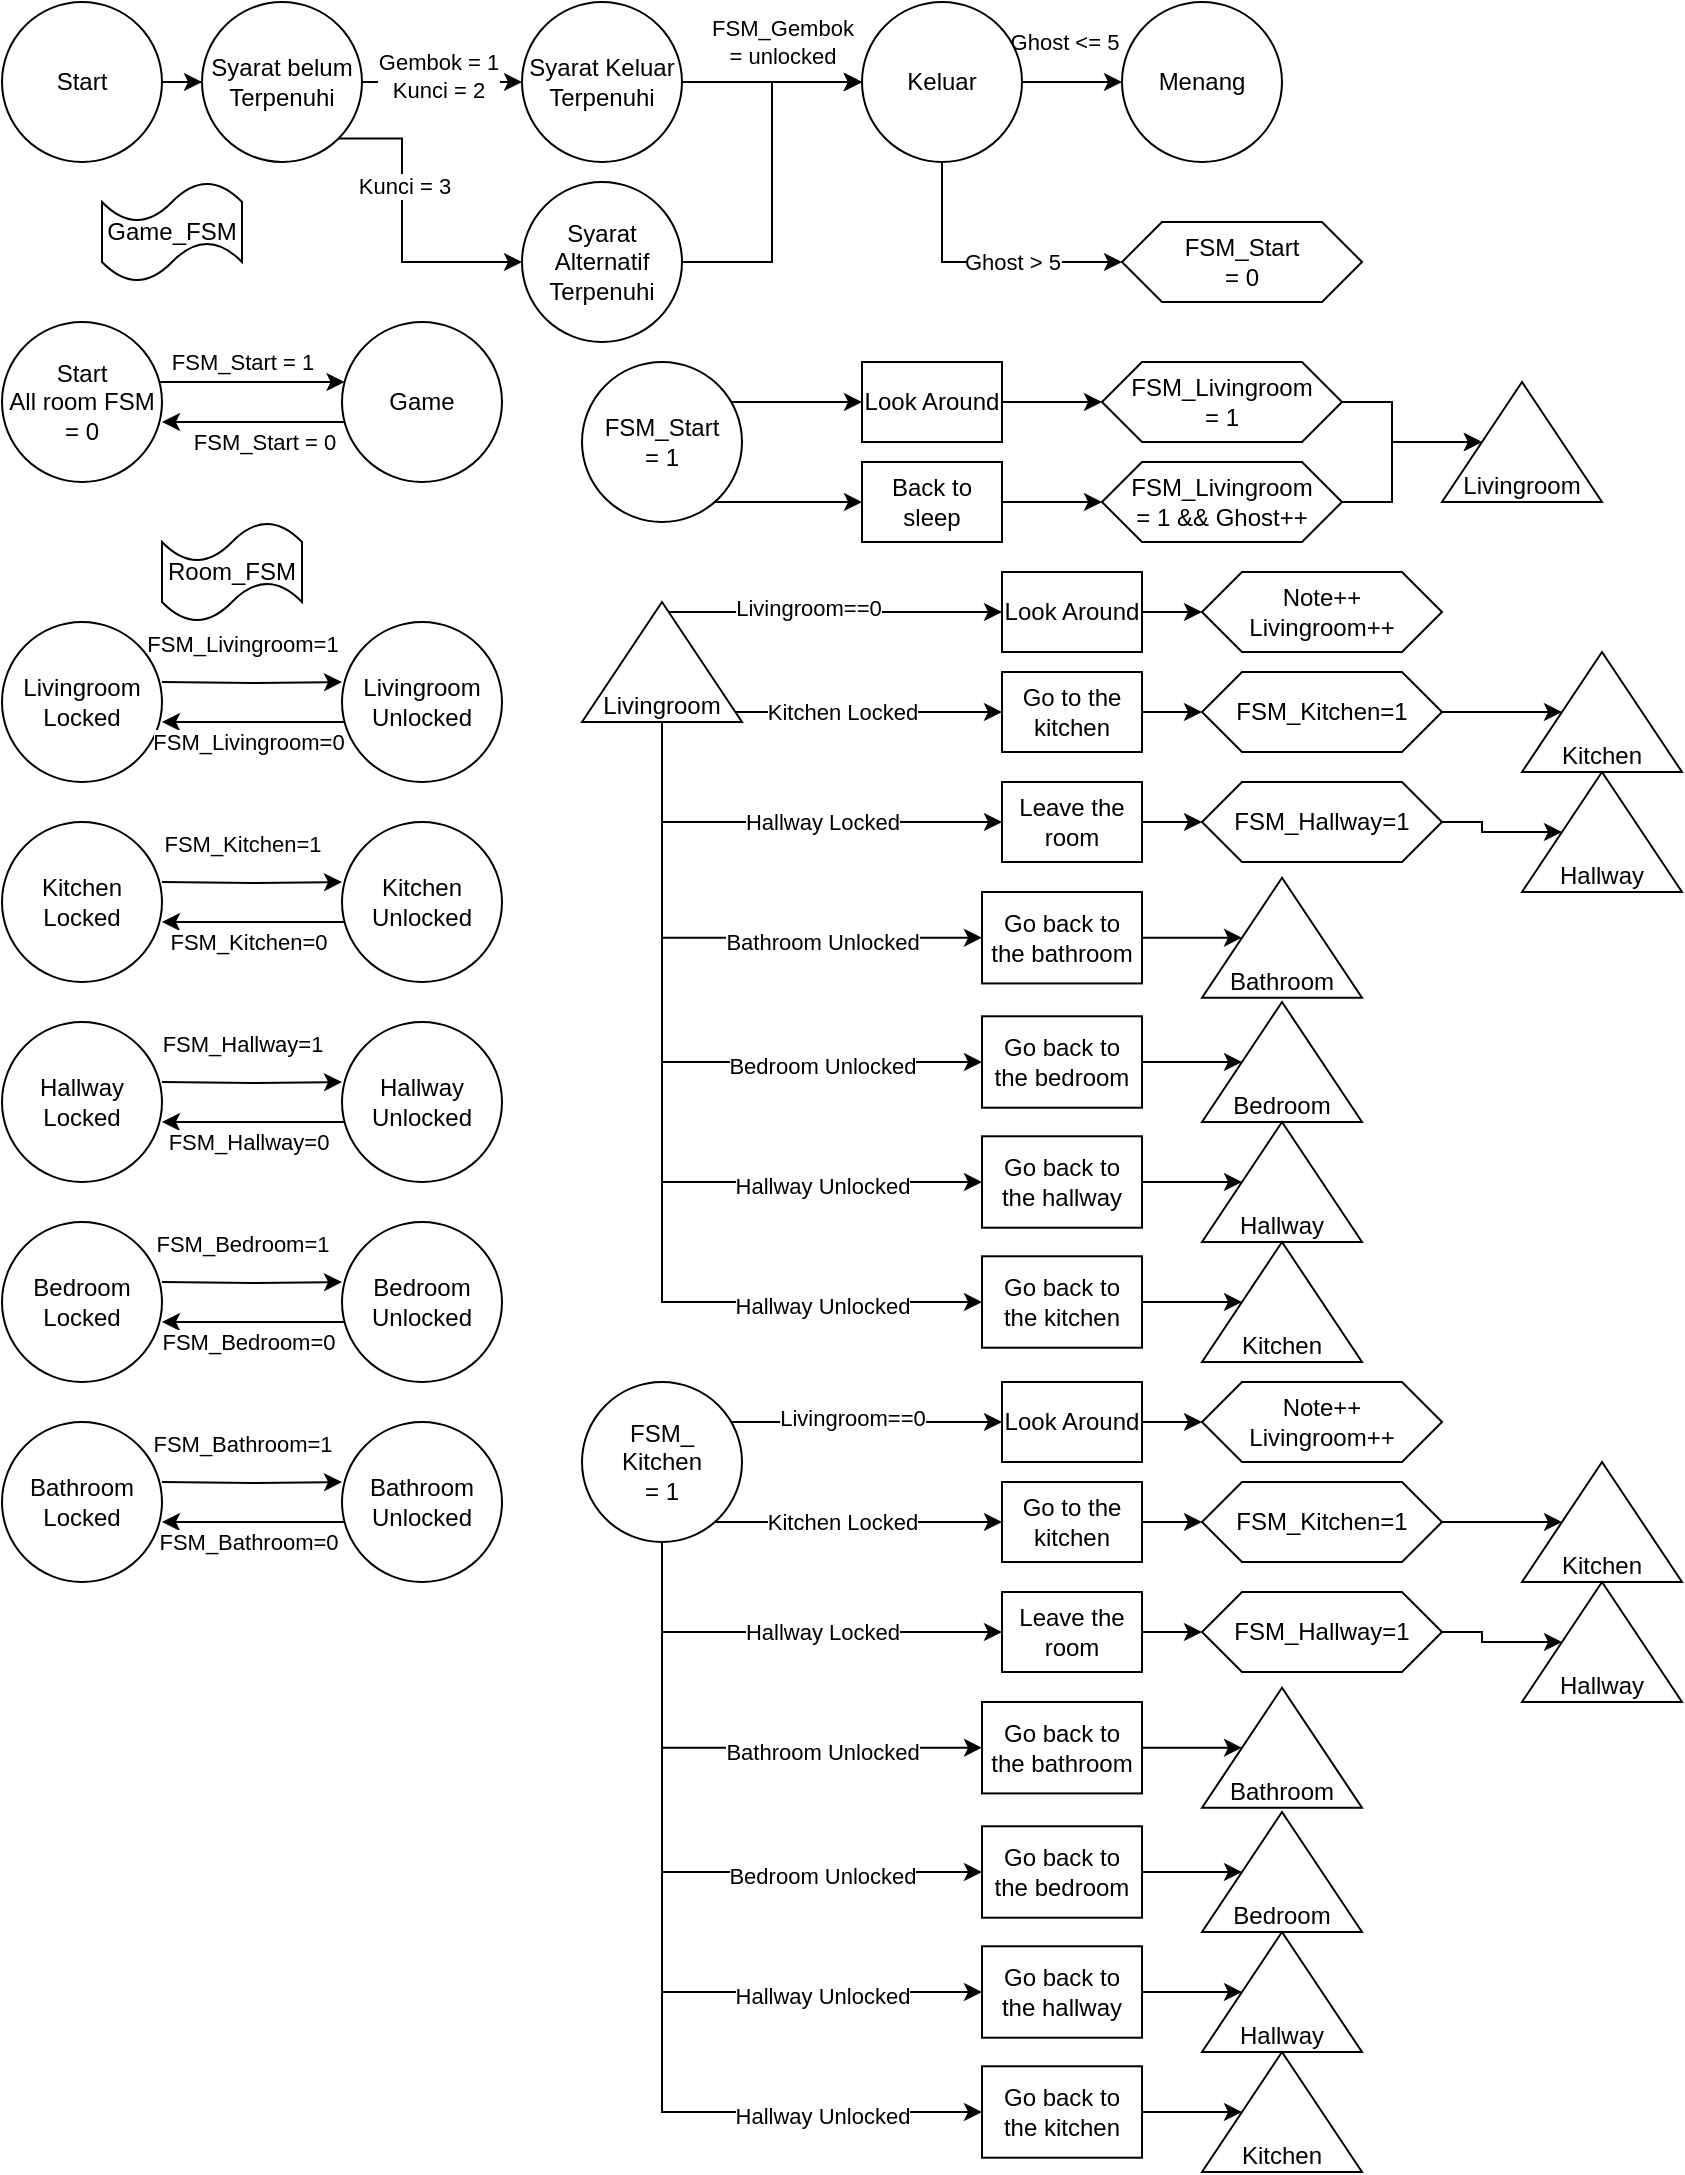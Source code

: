 <mxfile version="24.4.3" type="github">
  <diagram id="C5RBs43oDa-KdzZeNtuy" name="Page-1">
    <mxGraphModel dx="1195" dy="615" grid="1" gridSize="10" guides="1" tooltips="1" connect="1" arrows="1" fold="1" page="1" pageScale="1" pageWidth="827" pageHeight="1169" math="0" shadow="0">
      <root>
        <mxCell id="WIyWlLk6GJQsqaUBKTNV-0" />
        <mxCell id="WIyWlLk6GJQsqaUBKTNV-1" parent="WIyWlLk6GJQsqaUBKTNV-0" />
        <mxCell id="Pw0hEaCwRAZkLy2Prb98-2" style="edgeStyle=orthogonalEdgeStyle;rounded=0;orthogonalLoop=1;jettySize=auto;html=1;entryX=0;entryY=0.5;entryDx=0;entryDy=0;" edge="1" parent="WIyWlLk6GJQsqaUBKTNV-1" source="Pw0hEaCwRAZkLy2Prb98-0" target="Pw0hEaCwRAZkLy2Prb98-1">
          <mxGeometry relative="1" as="geometry" />
        </mxCell>
        <mxCell id="Pw0hEaCwRAZkLy2Prb98-0" value="Start" style="ellipse;whiteSpace=wrap;html=1;aspect=fixed;" vertex="1" parent="WIyWlLk6GJQsqaUBKTNV-1">
          <mxGeometry x="20" y="20" width="80" height="80" as="geometry" />
        </mxCell>
        <mxCell id="Pw0hEaCwRAZkLy2Prb98-3" style="edgeStyle=orthogonalEdgeStyle;rounded=0;orthogonalLoop=1;jettySize=auto;html=1;entryX=0;entryY=0.5;entryDx=0;entryDy=0;" edge="1" parent="WIyWlLk6GJQsqaUBKTNV-1" source="Pw0hEaCwRAZkLy2Prb98-1" target="Pw0hEaCwRAZkLy2Prb98-4">
          <mxGeometry relative="1" as="geometry">
            <mxPoint x="280" y="60" as="targetPoint" />
          </mxGeometry>
        </mxCell>
        <mxCell id="Pw0hEaCwRAZkLy2Prb98-6" value="Gembok = 1&lt;div&gt;Kunci = 2&lt;/div&gt;" style="edgeLabel;html=1;align=center;verticalAlign=middle;resizable=0;points=[];" vertex="1" connectable="0" parent="Pw0hEaCwRAZkLy2Prb98-3">
          <mxGeometry x="-0.061" y="3" relative="1" as="geometry">
            <mxPoint as="offset" />
          </mxGeometry>
        </mxCell>
        <mxCell id="Pw0hEaCwRAZkLy2Prb98-8" style="edgeStyle=orthogonalEdgeStyle;rounded=0;orthogonalLoop=1;jettySize=auto;html=1;entryX=0;entryY=0.5;entryDx=0;entryDy=0;exitX=1;exitY=1;exitDx=0;exitDy=0;" edge="1" parent="WIyWlLk6GJQsqaUBKTNV-1" source="Pw0hEaCwRAZkLy2Prb98-1" target="Pw0hEaCwRAZkLy2Prb98-7">
          <mxGeometry relative="1" as="geometry">
            <Array as="points">
              <mxPoint x="220" y="88" />
              <mxPoint x="220" y="150" />
            </Array>
          </mxGeometry>
        </mxCell>
        <mxCell id="Pw0hEaCwRAZkLy2Prb98-9" value="Kunci = 3" style="edgeLabel;html=1;align=center;verticalAlign=middle;resizable=0;points=[];" vertex="1" connectable="0" parent="Pw0hEaCwRAZkLy2Prb98-8">
          <mxGeometry x="-0.276" y="1" relative="1" as="geometry">
            <mxPoint as="offset" />
          </mxGeometry>
        </mxCell>
        <mxCell id="Pw0hEaCwRAZkLy2Prb98-1" value="Syarat belum&lt;br&gt;Terpenuhi" style="ellipse;whiteSpace=wrap;html=1;aspect=fixed;" vertex="1" parent="WIyWlLk6GJQsqaUBKTNV-1">
          <mxGeometry x="120" y="20" width="80" height="80" as="geometry" />
        </mxCell>
        <mxCell id="Pw0hEaCwRAZkLy2Prb98-11" style="edgeStyle=orthogonalEdgeStyle;rounded=0;orthogonalLoop=1;jettySize=auto;html=1;entryX=0;entryY=0.5;entryDx=0;entryDy=0;" edge="1" parent="WIyWlLk6GJQsqaUBKTNV-1" source="Pw0hEaCwRAZkLy2Prb98-4" target="Pw0hEaCwRAZkLy2Prb98-10">
          <mxGeometry relative="1" as="geometry" />
        </mxCell>
        <mxCell id="Pw0hEaCwRAZkLy2Prb98-13" value="FSM_Gembok&lt;div&gt;= unlocked&lt;br&gt;&lt;/div&gt;" style="edgeLabel;html=1;align=center;verticalAlign=middle;resizable=0;points=[];" vertex="1" connectable="0" parent="Pw0hEaCwRAZkLy2Prb98-11">
          <mxGeometry x="-0.14" relative="1" as="geometry">
            <mxPoint x="11" y="-20" as="offset" />
          </mxGeometry>
        </mxCell>
        <mxCell id="Pw0hEaCwRAZkLy2Prb98-14" style="edgeStyle=orthogonalEdgeStyle;rounded=0;orthogonalLoop=1;jettySize=auto;html=1;entryX=0;entryY=0.5;entryDx=0;entryDy=0;" edge="1" parent="WIyWlLk6GJQsqaUBKTNV-1" source="Pw0hEaCwRAZkLy2Prb98-4" target="Pw0hEaCwRAZkLy2Prb98-10">
          <mxGeometry relative="1" as="geometry" />
        </mxCell>
        <mxCell id="Pw0hEaCwRAZkLy2Prb98-4" value="Syarat Keluar&lt;br&gt;Terpenuhi" style="ellipse;whiteSpace=wrap;html=1;aspect=fixed;" vertex="1" parent="WIyWlLk6GJQsqaUBKTNV-1">
          <mxGeometry x="280" y="20" width="80" height="80" as="geometry" />
        </mxCell>
        <mxCell id="Pw0hEaCwRAZkLy2Prb98-12" style="edgeStyle=orthogonalEdgeStyle;rounded=0;orthogonalLoop=1;jettySize=auto;html=1;entryX=0;entryY=0.5;entryDx=0;entryDy=0;" edge="1" parent="WIyWlLk6GJQsqaUBKTNV-1" source="Pw0hEaCwRAZkLy2Prb98-7" target="Pw0hEaCwRAZkLy2Prb98-10">
          <mxGeometry relative="1" as="geometry" />
        </mxCell>
        <mxCell id="Pw0hEaCwRAZkLy2Prb98-7" value="Syarat Alternatif&lt;br&gt;Terpenuhi" style="ellipse;whiteSpace=wrap;html=1;aspect=fixed;" vertex="1" parent="WIyWlLk6GJQsqaUBKTNV-1">
          <mxGeometry x="280" y="110" width="80" height="80" as="geometry" />
        </mxCell>
        <mxCell id="Pw0hEaCwRAZkLy2Prb98-17" style="edgeStyle=orthogonalEdgeStyle;rounded=0;orthogonalLoop=1;jettySize=auto;html=1;entryX=0;entryY=0.5;entryDx=0;entryDy=0;" edge="1" parent="WIyWlLk6GJQsqaUBKTNV-1" source="Pw0hEaCwRAZkLy2Prb98-10" target="Pw0hEaCwRAZkLy2Prb98-15">
          <mxGeometry relative="1" as="geometry" />
        </mxCell>
        <mxCell id="Pw0hEaCwRAZkLy2Prb98-20" value="Ghost &amp;lt;= 5" style="edgeLabel;html=1;align=center;verticalAlign=middle;resizable=0;points=[];" vertex="1" connectable="0" parent="Pw0hEaCwRAZkLy2Prb98-17">
          <mxGeometry x="-0.171" y="1" relative="1" as="geometry">
            <mxPoint y="-19" as="offset" />
          </mxGeometry>
        </mxCell>
        <mxCell id="Pw0hEaCwRAZkLy2Prb98-18" style="edgeStyle=orthogonalEdgeStyle;rounded=0;orthogonalLoop=1;jettySize=auto;html=1;entryX=0;entryY=0.5;entryDx=0;entryDy=0;entryPerimeter=0;" edge="1" parent="WIyWlLk6GJQsqaUBKTNV-1" source="Pw0hEaCwRAZkLy2Prb98-10" target="Pw0hEaCwRAZkLy2Prb98-49">
          <mxGeometry relative="1" as="geometry">
            <mxPoint x="580" y="150.0" as="targetPoint" />
            <Array as="points">
              <mxPoint x="490" y="150" />
            </Array>
          </mxGeometry>
        </mxCell>
        <mxCell id="Pw0hEaCwRAZkLy2Prb98-19" value="Ghost &amp;gt; 5" style="edgeLabel;html=1;align=center;verticalAlign=middle;resizable=0;points=[];" vertex="1" connectable="0" parent="Pw0hEaCwRAZkLy2Prb98-18">
          <mxGeometry x="0.213" relative="1" as="geometry">
            <mxPoint as="offset" />
          </mxGeometry>
        </mxCell>
        <mxCell id="Pw0hEaCwRAZkLy2Prb98-10" value="Keluar" style="ellipse;whiteSpace=wrap;html=1;aspect=fixed;" vertex="1" parent="WIyWlLk6GJQsqaUBKTNV-1">
          <mxGeometry x="450" y="20" width="80" height="80" as="geometry" />
        </mxCell>
        <mxCell id="Pw0hEaCwRAZkLy2Prb98-15" value="Menang" style="ellipse;whiteSpace=wrap;html=1;aspect=fixed;" vertex="1" parent="WIyWlLk6GJQsqaUBKTNV-1">
          <mxGeometry x="580" y="20" width="80" height="80" as="geometry" />
        </mxCell>
        <mxCell id="Pw0hEaCwRAZkLy2Prb98-24" style="edgeStyle=orthogonalEdgeStyle;rounded=0;orthogonalLoop=1;jettySize=auto;html=1;" edge="1" parent="WIyWlLk6GJQsqaUBKTNV-1" source="Pw0hEaCwRAZkLy2Prb98-21" target="Pw0hEaCwRAZkLy2Prb98-22">
          <mxGeometry relative="1" as="geometry">
            <Array as="points">
              <mxPoint x="160" y="210" />
              <mxPoint x="160" y="210" />
            </Array>
          </mxGeometry>
        </mxCell>
        <mxCell id="Pw0hEaCwRAZkLy2Prb98-27" value="FSM_Start = 1" style="edgeLabel;html=1;align=center;verticalAlign=middle;resizable=0;points=[];" vertex="1" connectable="0" parent="Pw0hEaCwRAZkLy2Prb98-24">
          <mxGeometry x="-0.289" y="2" relative="1" as="geometry">
            <mxPoint x="8" y="-8" as="offset" />
          </mxGeometry>
        </mxCell>
        <mxCell id="Pw0hEaCwRAZkLy2Prb98-21" value="Start&lt;br&gt;All room FSM&lt;div&gt;= 0&lt;/div&gt;" style="ellipse;whiteSpace=wrap;html=1;aspect=fixed;" vertex="1" parent="WIyWlLk6GJQsqaUBKTNV-1">
          <mxGeometry x="20" y="180" width="80" height="80" as="geometry" />
        </mxCell>
        <mxCell id="Pw0hEaCwRAZkLy2Prb98-26" style="edgeStyle=orthogonalEdgeStyle;rounded=0;orthogonalLoop=1;jettySize=auto;html=1;" edge="1" parent="WIyWlLk6GJQsqaUBKTNV-1" source="Pw0hEaCwRAZkLy2Prb98-22">
          <mxGeometry relative="1" as="geometry">
            <mxPoint x="100" y="230" as="targetPoint" />
            <Array as="points">
              <mxPoint x="100" y="230" />
            </Array>
          </mxGeometry>
        </mxCell>
        <mxCell id="Pw0hEaCwRAZkLy2Prb98-28" value="FSM_Start = 0" style="edgeLabel;html=1;align=center;verticalAlign=middle;resizable=0;points=[];" vertex="1" connectable="0" parent="Pw0hEaCwRAZkLy2Prb98-26">
          <mxGeometry x="-0.23" y="1" relative="1" as="geometry">
            <mxPoint x="-6" y="9" as="offset" />
          </mxGeometry>
        </mxCell>
        <mxCell id="Pw0hEaCwRAZkLy2Prb98-22" value="Game" style="ellipse;whiteSpace=wrap;html=1;aspect=fixed;" vertex="1" parent="WIyWlLk6GJQsqaUBKTNV-1">
          <mxGeometry x="190" y="180" width="80" height="80" as="geometry" />
        </mxCell>
        <mxCell id="Pw0hEaCwRAZkLy2Prb98-38" style="edgeStyle=orthogonalEdgeStyle;rounded=0;orthogonalLoop=1;jettySize=auto;html=1;entryX=0;entryY=0.5;entryDx=0;entryDy=0;" edge="1" parent="WIyWlLk6GJQsqaUBKTNV-1" source="Pw0hEaCwRAZkLy2Prb98-23" target="Pw0hEaCwRAZkLy2Prb98-37">
          <mxGeometry relative="1" as="geometry" />
        </mxCell>
        <mxCell id="Pw0hEaCwRAZkLy2Prb98-23" value="Look Around" style="rounded=0;whiteSpace=wrap;html=1;" vertex="1" parent="WIyWlLk6GJQsqaUBKTNV-1">
          <mxGeometry x="450" y="200" width="70" height="40" as="geometry" />
        </mxCell>
        <mxCell id="Pw0hEaCwRAZkLy2Prb98-33" style="edgeStyle=orthogonalEdgeStyle;rounded=0;orthogonalLoop=1;jettySize=auto;html=1;entryX=0;entryY=0.5;entryDx=0;entryDy=0;" edge="1" parent="WIyWlLk6GJQsqaUBKTNV-1" source="Pw0hEaCwRAZkLy2Prb98-29" target="Pw0hEaCwRAZkLy2Prb98-23">
          <mxGeometry relative="1" as="geometry">
            <Array as="points">
              <mxPoint x="400" y="220" />
              <mxPoint x="400" y="220" />
            </Array>
          </mxGeometry>
        </mxCell>
        <mxCell id="Pw0hEaCwRAZkLy2Prb98-35" style="edgeStyle=orthogonalEdgeStyle;rounded=0;orthogonalLoop=1;jettySize=auto;html=1;entryX=0;entryY=0.5;entryDx=0;entryDy=0;" edge="1" parent="WIyWlLk6GJQsqaUBKTNV-1" source="Pw0hEaCwRAZkLy2Prb98-29" target="Pw0hEaCwRAZkLy2Prb98-34">
          <mxGeometry relative="1" as="geometry">
            <Array as="points">
              <mxPoint x="400" y="270" />
              <mxPoint x="400" y="270" />
            </Array>
          </mxGeometry>
        </mxCell>
        <mxCell id="Pw0hEaCwRAZkLy2Prb98-29" value="FSM_Start &lt;br&gt;= 1" style="ellipse;whiteSpace=wrap;html=1;aspect=fixed;" vertex="1" parent="WIyWlLk6GJQsqaUBKTNV-1">
          <mxGeometry x="310" y="200" width="80" height="80" as="geometry" />
        </mxCell>
        <mxCell id="Pw0hEaCwRAZkLy2Prb98-30" value="Game_FSM" style="shape=tape;whiteSpace=wrap;html=1;" vertex="1" parent="WIyWlLk6GJQsqaUBKTNV-1">
          <mxGeometry x="70" y="110" width="70" height="50" as="geometry" />
        </mxCell>
        <mxCell id="Pw0hEaCwRAZkLy2Prb98-39" style="edgeStyle=orthogonalEdgeStyle;rounded=0;orthogonalLoop=1;jettySize=auto;html=1;entryX=0;entryY=0.5;entryDx=0;entryDy=0;" edge="1" parent="WIyWlLk6GJQsqaUBKTNV-1" source="Pw0hEaCwRAZkLy2Prb98-34" target="Pw0hEaCwRAZkLy2Prb98-40">
          <mxGeometry relative="1" as="geometry">
            <mxPoint x="570" y="270" as="targetPoint" />
          </mxGeometry>
        </mxCell>
        <mxCell id="Pw0hEaCwRAZkLy2Prb98-34" value="Back to sleep" style="rounded=0;whiteSpace=wrap;html=1;" vertex="1" parent="WIyWlLk6GJQsqaUBKTNV-1">
          <mxGeometry x="450" y="250" width="70" height="40" as="geometry" />
        </mxCell>
        <mxCell id="Pw0hEaCwRAZkLy2Prb98-89" style="edgeStyle=orthogonalEdgeStyle;rounded=0;orthogonalLoop=1;jettySize=auto;html=1;entryX=0.5;entryY=0;entryDx=0;entryDy=0;" edge="1" parent="WIyWlLk6GJQsqaUBKTNV-1" source="Pw0hEaCwRAZkLy2Prb98-37" target="Pw0hEaCwRAZkLy2Prb98-91">
          <mxGeometry relative="1" as="geometry">
            <mxPoint x="720.0" y="240" as="targetPoint" />
          </mxGeometry>
        </mxCell>
        <mxCell id="Pw0hEaCwRAZkLy2Prb98-37" value="FSM_Livingroom&lt;br&gt;= 1" style="shape=hexagon;perimeter=hexagonPerimeter2;whiteSpace=wrap;html=1;fixedSize=1;" vertex="1" parent="WIyWlLk6GJQsqaUBKTNV-1">
          <mxGeometry x="570" y="200" width="120" height="40" as="geometry" />
        </mxCell>
        <mxCell id="Pw0hEaCwRAZkLy2Prb98-90" style="edgeStyle=orthogonalEdgeStyle;rounded=0;orthogonalLoop=1;jettySize=auto;html=1;" edge="1" parent="WIyWlLk6GJQsqaUBKTNV-1" source="Pw0hEaCwRAZkLy2Prb98-40" target="Pw0hEaCwRAZkLy2Prb98-91">
          <mxGeometry relative="1" as="geometry">
            <mxPoint x="720.0" y="240" as="targetPoint" />
          </mxGeometry>
        </mxCell>
        <mxCell id="Pw0hEaCwRAZkLy2Prb98-40" value="FSM_Livingroom&lt;br&gt;= 1 &amp;amp;&amp;amp; Ghost++" style="shape=hexagon;perimeter=hexagonPerimeter2;whiteSpace=wrap;html=1;fixedSize=1;" vertex="1" parent="WIyWlLk6GJQsqaUBKTNV-1">
          <mxGeometry x="570" y="250" width="120" height="40" as="geometry" />
        </mxCell>
        <mxCell id="Pw0hEaCwRAZkLy2Prb98-46" style="edgeStyle=orthogonalEdgeStyle;rounded=0;orthogonalLoop=1;jettySize=auto;html=1;entryX=0;entryY=0.375;entryDx=0;entryDy=0;entryPerimeter=0;" edge="1" parent="WIyWlLk6GJQsqaUBKTNV-1" target="Pw0hEaCwRAZkLy2Prb98-42">
          <mxGeometry relative="1" as="geometry">
            <mxPoint x="100.0" y="360" as="sourcePoint" />
            <mxPoint x="190.0" y="360" as="targetPoint" />
          </mxGeometry>
        </mxCell>
        <mxCell id="Pw0hEaCwRAZkLy2Prb98-47" value="FSM_Livingroom=1" style="edgeLabel;html=1;align=center;verticalAlign=middle;resizable=0;points=[];" vertex="1" connectable="0" parent="Pw0hEaCwRAZkLy2Prb98-46">
          <mxGeometry x="-0.391" y="1" relative="1" as="geometry">
            <mxPoint x="12" y="-19" as="offset" />
          </mxGeometry>
        </mxCell>
        <mxCell id="Pw0hEaCwRAZkLy2Prb98-41" value="Livingroom&lt;br&gt;Locked" style="ellipse;whiteSpace=wrap;html=1;aspect=fixed;" vertex="1" parent="WIyWlLk6GJQsqaUBKTNV-1">
          <mxGeometry x="20" y="330" width="80" height="80" as="geometry" />
        </mxCell>
        <mxCell id="Pw0hEaCwRAZkLy2Prb98-44" style="edgeStyle=orthogonalEdgeStyle;rounded=0;orthogonalLoop=1;jettySize=auto;html=1;" edge="1" parent="WIyWlLk6GJQsqaUBKTNV-1" source="Pw0hEaCwRAZkLy2Prb98-42">
          <mxGeometry relative="1" as="geometry">
            <mxPoint x="100" y="380" as="targetPoint" />
            <Array as="points">
              <mxPoint x="100" y="380" />
            </Array>
          </mxGeometry>
        </mxCell>
        <mxCell id="Pw0hEaCwRAZkLy2Prb98-48" value="FSM_Livingroom=0" style="edgeLabel;html=1;align=center;verticalAlign=middle;resizable=0;points=[];" vertex="1" connectable="0" parent="Pw0hEaCwRAZkLy2Prb98-44">
          <mxGeometry x="0.074" y="1" relative="1" as="geometry">
            <mxPoint y="9" as="offset" />
          </mxGeometry>
        </mxCell>
        <mxCell id="Pw0hEaCwRAZkLy2Prb98-42" value="Livingroom&lt;br&gt;Unlocked" style="ellipse;whiteSpace=wrap;html=1;aspect=fixed;" vertex="1" parent="WIyWlLk6GJQsqaUBKTNV-1">
          <mxGeometry x="190" y="330" width="80" height="80" as="geometry" />
        </mxCell>
        <mxCell id="Pw0hEaCwRAZkLy2Prb98-49" value="FSM_Start&lt;br&gt;= 0" style="shape=hexagon;perimeter=hexagonPerimeter2;whiteSpace=wrap;html=1;fixedSize=1;" vertex="1" parent="WIyWlLk6GJQsqaUBKTNV-1">
          <mxGeometry x="580" y="130" width="120" height="40" as="geometry" />
        </mxCell>
        <mxCell id="Pw0hEaCwRAZkLy2Prb98-50" style="edgeStyle=orthogonalEdgeStyle;rounded=0;orthogonalLoop=1;jettySize=auto;html=1;entryX=0;entryY=0.375;entryDx=0;entryDy=0;entryPerimeter=0;" edge="1" parent="WIyWlLk6GJQsqaUBKTNV-1" target="Pw0hEaCwRAZkLy2Prb98-55">
          <mxGeometry relative="1" as="geometry">
            <mxPoint x="100.0" y="460" as="sourcePoint" />
            <mxPoint x="190.0" y="460" as="targetPoint" />
          </mxGeometry>
        </mxCell>
        <mxCell id="Pw0hEaCwRAZkLy2Prb98-51" value="FSM_Kitchen=1" style="edgeLabel;html=1;align=center;verticalAlign=middle;resizable=0;points=[];" vertex="1" connectable="0" parent="Pw0hEaCwRAZkLy2Prb98-50">
          <mxGeometry x="-0.391" y="1" relative="1" as="geometry">
            <mxPoint x="12" y="-19" as="offset" />
          </mxGeometry>
        </mxCell>
        <mxCell id="Pw0hEaCwRAZkLy2Prb98-52" value="Kitchen Locked" style="ellipse;whiteSpace=wrap;html=1;aspect=fixed;" vertex="1" parent="WIyWlLk6GJQsqaUBKTNV-1">
          <mxGeometry x="20" y="430" width="80" height="80" as="geometry" />
        </mxCell>
        <mxCell id="Pw0hEaCwRAZkLy2Prb98-53" style="edgeStyle=orthogonalEdgeStyle;rounded=0;orthogonalLoop=1;jettySize=auto;html=1;" edge="1" parent="WIyWlLk6GJQsqaUBKTNV-1" source="Pw0hEaCwRAZkLy2Prb98-55">
          <mxGeometry relative="1" as="geometry">
            <mxPoint x="100" y="480" as="targetPoint" />
            <Array as="points">
              <mxPoint x="100" y="480" />
            </Array>
          </mxGeometry>
        </mxCell>
        <mxCell id="Pw0hEaCwRAZkLy2Prb98-54" value="FSM_Kitchen=0" style="edgeLabel;html=1;align=center;verticalAlign=middle;resizable=0;points=[];" vertex="1" connectable="0" parent="Pw0hEaCwRAZkLy2Prb98-53">
          <mxGeometry x="0.074" y="1" relative="1" as="geometry">
            <mxPoint y="9" as="offset" />
          </mxGeometry>
        </mxCell>
        <mxCell id="Pw0hEaCwRAZkLy2Prb98-55" value="Kitchen&lt;br&gt;Unlocked" style="ellipse;whiteSpace=wrap;html=1;aspect=fixed;" vertex="1" parent="WIyWlLk6GJQsqaUBKTNV-1">
          <mxGeometry x="190" y="430" width="80" height="80" as="geometry" />
        </mxCell>
        <mxCell id="Pw0hEaCwRAZkLy2Prb98-56" style="edgeStyle=orthogonalEdgeStyle;rounded=0;orthogonalLoop=1;jettySize=auto;html=1;entryX=0;entryY=0.375;entryDx=0;entryDy=0;entryPerimeter=0;" edge="1" parent="WIyWlLk6GJQsqaUBKTNV-1" target="Pw0hEaCwRAZkLy2Prb98-61">
          <mxGeometry relative="1" as="geometry">
            <mxPoint x="100.0" y="560" as="sourcePoint" />
            <mxPoint x="190.0" y="560" as="targetPoint" />
          </mxGeometry>
        </mxCell>
        <mxCell id="Pw0hEaCwRAZkLy2Prb98-57" value="FSM_Hallway=1" style="edgeLabel;html=1;align=center;verticalAlign=middle;resizable=0;points=[];" vertex="1" connectable="0" parent="Pw0hEaCwRAZkLy2Prb98-56">
          <mxGeometry x="-0.391" y="1" relative="1" as="geometry">
            <mxPoint x="12" y="-19" as="offset" />
          </mxGeometry>
        </mxCell>
        <mxCell id="Pw0hEaCwRAZkLy2Prb98-58" value="Hallway Locked" style="ellipse;whiteSpace=wrap;html=1;aspect=fixed;" vertex="1" parent="WIyWlLk6GJQsqaUBKTNV-1">
          <mxGeometry x="20" y="530" width="80" height="80" as="geometry" />
        </mxCell>
        <mxCell id="Pw0hEaCwRAZkLy2Prb98-59" style="edgeStyle=orthogonalEdgeStyle;rounded=0;orthogonalLoop=1;jettySize=auto;html=1;" edge="1" parent="WIyWlLk6GJQsqaUBKTNV-1" source="Pw0hEaCwRAZkLy2Prb98-61">
          <mxGeometry relative="1" as="geometry">
            <mxPoint x="100" y="580" as="targetPoint" />
            <Array as="points">
              <mxPoint x="100" y="580" />
            </Array>
          </mxGeometry>
        </mxCell>
        <mxCell id="Pw0hEaCwRAZkLy2Prb98-60" value="FSM_Hallway=0" style="edgeLabel;html=1;align=center;verticalAlign=middle;resizable=0;points=[];" vertex="1" connectable="0" parent="Pw0hEaCwRAZkLy2Prb98-59">
          <mxGeometry x="0.074" y="1" relative="1" as="geometry">
            <mxPoint y="9" as="offset" />
          </mxGeometry>
        </mxCell>
        <mxCell id="Pw0hEaCwRAZkLy2Prb98-61" value="Hallway&lt;div&gt;Unlocked&lt;/div&gt;" style="ellipse;whiteSpace=wrap;html=1;aspect=fixed;" vertex="1" parent="WIyWlLk6GJQsqaUBKTNV-1">
          <mxGeometry x="190" y="530" width="80" height="80" as="geometry" />
        </mxCell>
        <mxCell id="Pw0hEaCwRAZkLy2Prb98-62" style="edgeStyle=orthogonalEdgeStyle;rounded=0;orthogonalLoop=1;jettySize=auto;html=1;entryX=0;entryY=0.375;entryDx=0;entryDy=0;entryPerimeter=0;" edge="1" parent="WIyWlLk6GJQsqaUBKTNV-1" target="Pw0hEaCwRAZkLy2Prb98-67">
          <mxGeometry relative="1" as="geometry">
            <mxPoint x="100.0" y="660" as="sourcePoint" />
            <mxPoint x="190.0" y="660" as="targetPoint" />
          </mxGeometry>
        </mxCell>
        <mxCell id="Pw0hEaCwRAZkLy2Prb98-63" value="FSM_Bedroom=1" style="edgeLabel;html=1;align=center;verticalAlign=middle;resizable=0;points=[];" vertex="1" connectable="0" parent="Pw0hEaCwRAZkLy2Prb98-62">
          <mxGeometry x="-0.391" y="1" relative="1" as="geometry">
            <mxPoint x="12" y="-19" as="offset" />
          </mxGeometry>
        </mxCell>
        <mxCell id="Pw0hEaCwRAZkLy2Prb98-64" value="Bedroom&lt;div&gt;Locked&lt;/div&gt;" style="ellipse;whiteSpace=wrap;html=1;aspect=fixed;" vertex="1" parent="WIyWlLk6GJQsqaUBKTNV-1">
          <mxGeometry x="20" y="630" width="80" height="80" as="geometry" />
        </mxCell>
        <mxCell id="Pw0hEaCwRAZkLy2Prb98-65" style="edgeStyle=orthogonalEdgeStyle;rounded=0;orthogonalLoop=1;jettySize=auto;html=1;" edge="1" parent="WIyWlLk6GJQsqaUBKTNV-1" source="Pw0hEaCwRAZkLy2Prb98-67">
          <mxGeometry relative="1" as="geometry">
            <mxPoint x="100" y="680" as="targetPoint" />
            <Array as="points">
              <mxPoint x="100" y="680" />
            </Array>
          </mxGeometry>
        </mxCell>
        <mxCell id="Pw0hEaCwRAZkLy2Prb98-66" value="FSM_Bedroom=0" style="edgeLabel;html=1;align=center;verticalAlign=middle;resizable=0;points=[];" vertex="1" connectable="0" parent="Pw0hEaCwRAZkLy2Prb98-65">
          <mxGeometry x="0.074" y="1" relative="1" as="geometry">
            <mxPoint y="9" as="offset" />
          </mxGeometry>
        </mxCell>
        <mxCell id="Pw0hEaCwRAZkLy2Prb98-67" value="Bedroom&lt;div&gt;Unlocked&lt;/div&gt;" style="ellipse;whiteSpace=wrap;html=1;aspect=fixed;" vertex="1" parent="WIyWlLk6GJQsqaUBKTNV-1">
          <mxGeometry x="190" y="630" width="80" height="80" as="geometry" />
        </mxCell>
        <mxCell id="Pw0hEaCwRAZkLy2Prb98-68" style="edgeStyle=orthogonalEdgeStyle;rounded=0;orthogonalLoop=1;jettySize=auto;html=1;entryX=0;entryY=0.375;entryDx=0;entryDy=0;entryPerimeter=0;" edge="1" parent="WIyWlLk6GJQsqaUBKTNV-1" target="Pw0hEaCwRAZkLy2Prb98-73">
          <mxGeometry relative="1" as="geometry">
            <mxPoint x="100.0" y="760" as="sourcePoint" />
            <mxPoint x="190.0" y="760" as="targetPoint" />
          </mxGeometry>
        </mxCell>
        <mxCell id="Pw0hEaCwRAZkLy2Prb98-69" value="FSM_Bathroom=1" style="edgeLabel;html=1;align=center;verticalAlign=middle;resizable=0;points=[];" vertex="1" connectable="0" parent="Pw0hEaCwRAZkLy2Prb98-68">
          <mxGeometry x="-0.391" y="1" relative="1" as="geometry">
            <mxPoint x="12" y="-19" as="offset" />
          </mxGeometry>
        </mxCell>
        <mxCell id="Pw0hEaCwRAZkLy2Prb98-70" value="Bathroom&lt;div&gt;Locked&lt;/div&gt;" style="ellipse;whiteSpace=wrap;html=1;aspect=fixed;" vertex="1" parent="WIyWlLk6GJQsqaUBKTNV-1">
          <mxGeometry x="20" y="730" width="80" height="80" as="geometry" />
        </mxCell>
        <mxCell id="Pw0hEaCwRAZkLy2Prb98-71" style="edgeStyle=orthogonalEdgeStyle;rounded=0;orthogonalLoop=1;jettySize=auto;html=1;" edge="1" parent="WIyWlLk6GJQsqaUBKTNV-1" source="Pw0hEaCwRAZkLy2Prb98-73">
          <mxGeometry relative="1" as="geometry">
            <mxPoint x="100" y="780" as="targetPoint" />
            <Array as="points">
              <mxPoint x="100" y="780" />
            </Array>
          </mxGeometry>
        </mxCell>
        <mxCell id="Pw0hEaCwRAZkLy2Prb98-72" value="FSM_Bathroom=0" style="edgeLabel;html=1;align=center;verticalAlign=middle;resizable=0;points=[];" vertex="1" connectable="0" parent="Pw0hEaCwRAZkLy2Prb98-71">
          <mxGeometry x="0.074" y="1" relative="1" as="geometry">
            <mxPoint y="9" as="offset" />
          </mxGeometry>
        </mxCell>
        <mxCell id="Pw0hEaCwRAZkLy2Prb98-73" value="Bathroom&lt;div&gt;Unlocked&lt;/div&gt;" style="ellipse;whiteSpace=wrap;html=1;aspect=fixed;" vertex="1" parent="WIyWlLk6GJQsqaUBKTNV-1">
          <mxGeometry x="190" y="730" width="80" height="80" as="geometry" />
        </mxCell>
        <mxCell id="Pw0hEaCwRAZkLy2Prb98-74" value="Room_FSM" style="shape=tape;whiteSpace=wrap;html=1;" vertex="1" parent="WIyWlLk6GJQsqaUBKTNV-1">
          <mxGeometry x="100" y="280" width="70" height="50" as="geometry" />
        </mxCell>
        <mxCell id="Pw0hEaCwRAZkLy2Prb98-75" style="edgeStyle=orthogonalEdgeStyle;rounded=0;orthogonalLoop=1;jettySize=auto;html=1;entryX=0;entryY=0.5;entryDx=0;entryDy=0;" edge="1" parent="WIyWlLk6GJQsqaUBKTNV-1" source="Pw0hEaCwRAZkLy2Prb98-76" target="Pw0hEaCwRAZkLy2Prb98-82">
          <mxGeometry relative="1" as="geometry" />
        </mxCell>
        <mxCell id="Pw0hEaCwRAZkLy2Prb98-76" value="Look Around" style="rounded=0;whiteSpace=wrap;html=1;" vertex="1" parent="WIyWlLk6GJQsqaUBKTNV-1">
          <mxGeometry x="520" y="305" width="70" height="40" as="geometry" />
        </mxCell>
        <mxCell id="Pw0hEaCwRAZkLy2Prb98-77" style="edgeStyle=orthogonalEdgeStyle;rounded=0;orthogonalLoop=1;jettySize=auto;html=1;entryX=0;entryY=0.5;entryDx=0;entryDy=0;exitX=1;exitY=0.5;exitDx=0;exitDy=0;" edge="1" parent="WIyWlLk6GJQsqaUBKTNV-1" source="Pw0hEaCwRAZkLy2Prb98-182" target="Pw0hEaCwRAZkLy2Prb98-76">
          <mxGeometry relative="1" as="geometry">
            <Array as="points">
              <mxPoint x="350" y="325" />
            </Array>
            <mxPoint x="384.641" y="325" as="sourcePoint" />
          </mxGeometry>
        </mxCell>
        <mxCell id="Pw0hEaCwRAZkLy2Prb98-85" value="Livingroom==0" style="edgeLabel;html=1;align=center;verticalAlign=middle;resizable=0;points=[];" vertex="1" connectable="0" parent="Pw0hEaCwRAZkLy2Prb98-77">
          <mxGeometry x="-0.109" y="2" relative="1" as="geometry">
            <mxPoint as="offset" />
          </mxGeometry>
        </mxCell>
        <mxCell id="Pw0hEaCwRAZkLy2Prb98-78" style="edgeStyle=orthogonalEdgeStyle;rounded=0;orthogonalLoop=1;jettySize=auto;html=1;entryX=0;entryY=0.5;entryDx=0;entryDy=0;" edge="1" parent="WIyWlLk6GJQsqaUBKTNV-1" target="Pw0hEaCwRAZkLy2Prb98-81">
          <mxGeometry relative="1" as="geometry">
            <Array as="points">
              <mxPoint x="400" y="375" />
              <mxPoint x="400" y="375" />
            </Array>
            <mxPoint x="376.458" y="375" as="sourcePoint" />
          </mxGeometry>
        </mxCell>
        <mxCell id="Pw0hEaCwRAZkLy2Prb98-86" value="Kitchen Locked" style="edgeLabel;html=1;align=center;verticalAlign=middle;resizable=0;points=[];" vertex="1" connectable="0" parent="Pw0hEaCwRAZkLy2Prb98-78">
          <mxGeometry x="-0.24" relative="1" as="geometry">
            <mxPoint x="9" as="offset" />
          </mxGeometry>
        </mxCell>
        <mxCell id="Pw0hEaCwRAZkLy2Prb98-96" style="edgeStyle=orthogonalEdgeStyle;rounded=0;orthogonalLoop=1;jettySize=auto;html=1;entryX=0;entryY=0.5;entryDx=0;entryDy=0;" edge="1" parent="WIyWlLk6GJQsqaUBKTNV-1" target="Pw0hEaCwRAZkLy2Prb98-95">
          <mxGeometry relative="1" as="geometry">
            <mxPoint x="350" y="385" as="sourcePoint" />
            <Array as="points">
              <mxPoint x="350" y="430" />
            </Array>
          </mxGeometry>
        </mxCell>
        <mxCell id="Pw0hEaCwRAZkLy2Prb98-97" value="Hallway Locked" style="edgeLabel;html=1;align=center;verticalAlign=middle;resizable=0;points=[];" vertex="1" connectable="0" parent="Pw0hEaCwRAZkLy2Prb98-96">
          <mxGeometry x="0.044" y="-2" relative="1" as="geometry">
            <mxPoint x="13" y="-2" as="offset" />
          </mxGeometry>
        </mxCell>
        <mxCell id="Pw0hEaCwRAZkLy2Prb98-123" style="edgeStyle=orthogonalEdgeStyle;rounded=0;orthogonalLoop=1;jettySize=auto;html=1;entryX=0;entryY=0.5;entryDx=0;entryDy=0;" edge="1" parent="WIyWlLk6GJQsqaUBKTNV-1" target="Pw0hEaCwRAZkLy2Prb98-118">
          <mxGeometry relative="1" as="geometry">
            <mxPoint x="350" y="385" as="sourcePoint" />
            <Array as="points">
              <mxPoint x="350" y="488" />
            </Array>
          </mxGeometry>
        </mxCell>
        <mxCell id="Pw0hEaCwRAZkLy2Prb98-124" value="Bathroom Unlocked" style="edgeLabel;html=1;align=center;verticalAlign=middle;resizable=0;points=[];" vertex="1" connectable="0" parent="Pw0hEaCwRAZkLy2Prb98-123">
          <mxGeometry x="0.273" y="-3" relative="1" as="geometry">
            <mxPoint x="15" y="-1" as="offset" />
          </mxGeometry>
        </mxCell>
        <mxCell id="Pw0hEaCwRAZkLy2Prb98-131" style="edgeStyle=orthogonalEdgeStyle;rounded=0;orthogonalLoop=1;jettySize=auto;html=1;entryX=0;entryY=0.5;entryDx=0;entryDy=0;" edge="1" parent="WIyWlLk6GJQsqaUBKTNV-1" target="Pw0hEaCwRAZkLy2Prb98-129">
          <mxGeometry relative="1" as="geometry">
            <mxPoint x="350" y="385" as="sourcePoint" />
            <Array as="points">
              <mxPoint x="350" y="550" />
            </Array>
          </mxGeometry>
        </mxCell>
        <mxCell id="Pw0hEaCwRAZkLy2Prb98-136" style="edgeStyle=orthogonalEdgeStyle;rounded=0;orthogonalLoop=1;jettySize=auto;html=1;entryX=0;entryY=0.5;entryDx=0;entryDy=0;" edge="1" parent="WIyWlLk6GJQsqaUBKTNV-1" target="Pw0hEaCwRAZkLy2Prb98-134">
          <mxGeometry relative="1" as="geometry">
            <mxPoint x="350" y="385" as="sourcePoint" />
            <Array as="points">
              <mxPoint x="350" y="610" />
            </Array>
          </mxGeometry>
        </mxCell>
        <mxCell id="Pw0hEaCwRAZkLy2Prb98-141" style="edgeStyle=orthogonalEdgeStyle;rounded=0;orthogonalLoop=1;jettySize=auto;html=1;entryX=0;entryY=0.5;entryDx=0;entryDy=0;exitX=0;exitY=0.5;exitDx=0;exitDy=0;exitPerimeter=0;" edge="1" parent="WIyWlLk6GJQsqaUBKTNV-1" source="Pw0hEaCwRAZkLy2Prb98-182" target="Pw0hEaCwRAZkLy2Prb98-139">
          <mxGeometry relative="1" as="geometry">
            <mxPoint x="350" y="385" as="sourcePoint" />
            <Array as="points">
              <mxPoint x="350" y="670" />
            </Array>
          </mxGeometry>
        </mxCell>
        <mxCell id="Pw0hEaCwRAZkLy2Prb98-80" style="edgeStyle=orthogonalEdgeStyle;rounded=0;orthogonalLoop=1;jettySize=auto;html=1;entryX=0;entryY=0.5;entryDx=0;entryDy=0;" edge="1" parent="WIyWlLk6GJQsqaUBKTNV-1" source="Pw0hEaCwRAZkLy2Prb98-81" target="Pw0hEaCwRAZkLy2Prb98-83">
          <mxGeometry relative="1" as="geometry">
            <mxPoint x="640" y="375" as="targetPoint" />
          </mxGeometry>
        </mxCell>
        <mxCell id="Pw0hEaCwRAZkLy2Prb98-81" value="Go to the kitchen" style="rounded=0;whiteSpace=wrap;html=1;" vertex="1" parent="WIyWlLk6GJQsqaUBKTNV-1">
          <mxGeometry x="520" y="355" width="70" height="40" as="geometry" />
        </mxCell>
        <mxCell id="Pw0hEaCwRAZkLy2Prb98-82" value="Note++&lt;div&gt;Livingroom++&lt;/div&gt;" style="shape=hexagon;perimeter=hexagonPerimeter2;whiteSpace=wrap;html=1;fixedSize=1;" vertex="1" parent="WIyWlLk6GJQsqaUBKTNV-1">
          <mxGeometry x="620" y="305" width="120" height="40" as="geometry" />
        </mxCell>
        <mxCell id="Pw0hEaCwRAZkLy2Prb98-88" style="edgeStyle=orthogonalEdgeStyle;rounded=0;orthogonalLoop=1;jettySize=auto;html=1;entryX=0.5;entryY=0;entryDx=0;entryDy=0;" edge="1" parent="WIyWlLk6GJQsqaUBKTNV-1" source="Pw0hEaCwRAZkLy2Prb98-83" target="Pw0hEaCwRAZkLy2Prb98-93">
          <mxGeometry relative="1" as="geometry">
            <mxPoint x="760.0" y="340" as="targetPoint" />
          </mxGeometry>
        </mxCell>
        <mxCell id="Pw0hEaCwRAZkLy2Prb98-83" value="FSM_Kitchen=1" style="shape=hexagon;perimeter=hexagonPerimeter2;whiteSpace=wrap;html=1;fixedSize=1;" vertex="1" parent="WIyWlLk6GJQsqaUBKTNV-1">
          <mxGeometry x="620" y="355" width="120" height="40" as="geometry" />
        </mxCell>
        <mxCell id="Pw0hEaCwRAZkLy2Prb98-91" value="&lt;div&gt;&lt;br&gt;&lt;/div&gt;&lt;div&gt;&lt;br&gt;&lt;/div&gt;&lt;div&gt;&lt;br&gt;&lt;/div&gt;Livingroom" style="triangle;whiteSpace=wrap;html=1;direction=north;" vertex="1" parent="WIyWlLk6GJQsqaUBKTNV-1">
          <mxGeometry x="740.0" y="210" width="80" height="60" as="geometry" />
        </mxCell>
        <mxCell id="Pw0hEaCwRAZkLy2Prb98-93" value="&lt;div&gt;&lt;br&gt;&lt;/div&gt;&lt;div&gt;&lt;br&gt;&lt;/div&gt;&lt;div&gt;&lt;br&gt;&lt;/div&gt;Kitchen" style="triangle;whiteSpace=wrap;html=1;direction=north;" vertex="1" parent="WIyWlLk6GJQsqaUBKTNV-1">
          <mxGeometry x="780.0" y="345" width="80" height="60" as="geometry" />
        </mxCell>
        <mxCell id="Pw0hEaCwRAZkLy2Prb98-98" style="edgeStyle=orthogonalEdgeStyle;rounded=0;orthogonalLoop=1;jettySize=auto;html=1;entryX=0;entryY=0.5;entryDx=0;entryDy=0;" edge="1" parent="WIyWlLk6GJQsqaUBKTNV-1" source="Pw0hEaCwRAZkLy2Prb98-95" target="Pw0hEaCwRAZkLy2Prb98-99">
          <mxGeometry relative="1" as="geometry">
            <mxPoint x="620.0" y="430" as="targetPoint" />
          </mxGeometry>
        </mxCell>
        <mxCell id="Pw0hEaCwRAZkLy2Prb98-95" value="Leave the room" style="rounded=0;whiteSpace=wrap;html=1;" vertex="1" parent="WIyWlLk6GJQsqaUBKTNV-1">
          <mxGeometry x="520" y="410" width="70" height="40" as="geometry" />
        </mxCell>
        <mxCell id="Pw0hEaCwRAZkLy2Prb98-101" style="edgeStyle=orthogonalEdgeStyle;rounded=0;orthogonalLoop=1;jettySize=auto;html=1;entryX=0.5;entryY=0;entryDx=0;entryDy=0;" edge="1" parent="WIyWlLk6GJQsqaUBKTNV-1" source="Pw0hEaCwRAZkLy2Prb98-99" target="Pw0hEaCwRAZkLy2Prb98-100">
          <mxGeometry relative="1" as="geometry" />
        </mxCell>
        <mxCell id="Pw0hEaCwRAZkLy2Prb98-99" value="FSM_Hallway=1" style="shape=hexagon;perimeter=hexagonPerimeter2;whiteSpace=wrap;html=1;fixedSize=1;" vertex="1" parent="WIyWlLk6GJQsqaUBKTNV-1">
          <mxGeometry x="620" y="410" width="120" height="40" as="geometry" />
        </mxCell>
        <mxCell id="Pw0hEaCwRAZkLy2Prb98-100" value="&lt;div&gt;&lt;br&gt;&lt;/div&gt;&lt;div&gt;&lt;br&gt;&lt;/div&gt;&lt;div&gt;&lt;br&gt;&lt;/div&gt;Hallway" style="triangle;whiteSpace=wrap;html=1;direction=north;" vertex="1" parent="WIyWlLk6GJQsqaUBKTNV-1">
          <mxGeometry x="780.0" y="405" width="80" height="60" as="geometry" />
        </mxCell>
        <mxCell id="Pw0hEaCwRAZkLy2Prb98-122" style="edgeStyle=orthogonalEdgeStyle;rounded=0;orthogonalLoop=1;jettySize=auto;html=1;entryX=0.5;entryY=0;entryDx=0;entryDy=0;" edge="1" parent="WIyWlLk6GJQsqaUBKTNV-1" source="Pw0hEaCwRAZkLy2Prb98-118" target="Pw0hEaCwRAZkLy2Prb98-119">
          <mxGeometry relative="1" as="geometry" />
        </mxCell>
        <mxCell id="Pw0hEaCwRAZkLy2Prb98-118" value="Go back to the bathroom" style="rounded=0;whiteSpace=wrap;html=1;" vertex="1" parent="WIyWlLk6GJQsqaUBKTNV-1">
          <mxGeometry x="510" y="465" width="80" height="45.71" as="geometry" />
        </mxCell>
        <mxCell id="Pw0hEaCwRAZkLy2Prb98-119" value="&lt;div&gt;&lt;br&gt;&lt;/div&gt;&lt;div&gt;&lt;br&gt;&lt;/div&gt;&lt;div&gt;&lt;br&gt;&lt;/div&gt;Bathroom" style="triangle;whiteSpace=wrap;html=1;direction=north;" vertex="1" parent="WIyWlLk6GJQsqaUBKTNV-1">
          <mxGeometry x="620.0" y="457.86" width="80" height="60" as="geometry" />
        </mxCell>
        <mxCell id="Pw0hEaCwRAZkLy2Prb98-127" value="Bedroom Unlocked" style="edgeLabel;html=1;align=center;verticalAlign=middle;resizable=0;points=[];" vertex="1" connectable="0" parent="WIyWlLk6GJQsqaUBKTNV-1">
          <mxGeometry x="429.725" y="552.02" as="geometry" />
        </mxCell>
        <mxCell id="Pw0hEaCwRAZkLy2Prb98-128" style="edgeStyle=orthogonalEdgeStyle;rounded=0;orthogonalLoop=1;jettySize=auto;html=1;entryX=0.5;entryY=0;entryDx=0;entryDy=0;" edge="1" parent="WIyWlLk6GJQsqaUBKTNV-1" source="Pw0hEaCwRAZkLy2Prb98-129" target="Pw0hEaCwRAZkLy2Prb98-130">
          <mxGeometry relative="1" as="geometry" />
        </mxCell>
        <mxCell id="Pw0hEaCwRAZkLy2Prb98-129" value="Go back to the bedroom" style="rounded=0;whiteSpace=wrap;html=1;" vertex="1" parent="WIyWlLk6GJQsqaUBKTNV-1">
          <mxGeometry x="510" y="527.14" width="80" height="45.71" as="geometry" />
        </mxCell>
        <mxCell id="Pw0hEaCwRAZkLy2Prb98-130" value="&lt;div&gt;&lt;br&gt;&lt;/div&gt;&lt;div&gt;&lt;br&gt;&lt;/div&gt;&lt;div&gt;&lt;br&gt;&lt;/div&gt;Bedroom" style="triangle;whiteSpace=wrap;html=1;direction=north;" vertex="1" parent="WIyWlLk6GJQsqaUBKTNV-1">
          <mxGeometry x="620.0" y="520" width="80" height="60" as="geometry" />
        </mxCell>
        <mxCell id="Pw0hEaCwRAZkLy2Prb98-132" value="Hallway Unlocked" style="edgeLabel;html=1;align=center;verticalAlign=middle;resizable=0;points=[];" vertex="1" connectable="0" parent="WIyWlLk6GJQsqaUBKTNV-1">
          <mxGeometry x="429.725" y="612.02" as="geometry" />
        </mxCell>
        <mxCell id="Pw0hEaCwRAZkLy2Prb98-133" style="edgeStyle=orthogonalEdgeStyle;rounded=0;orthogonalLoop=1;jettySize=auto;html=1;entryX=0.5;entryY=0;entryDx=0;entryDy=0;" edge="1" parent="WIyWlLk6GJQsqaUBKTNV-1" source="Pw0hEaCwRAZkLy2Prb98-134" target="Pw0hEaCwRAZkLy2Prb98-135">
          <mxGeometry relative="1" as="geometry" />
        </mxCell>
        <mxCell id="Pw0hEaCwRAZkLy2Prb98-134" value="Go back to the hallway" style="rounded=0;whiteSpace=wrap;html=1;" vertex="1" parent="WIyWlLk6GJQsqaUBKTNV-1">
          <mxGeometry x="510" y="587.14" width="80" height="45.71" as="geometry" />
        </mxCell>
        <mxCell id="Pw0hEaCwRAZkLy2Prb98-135" value="&lt;div&gt;&lt;br&gt;&lt;/div&gt;&lt;div&gt;&lt;br&gt;&lt;/div&gt;&lt;div&gt;&lt;br&gt;&lt;/div&gt;Hallway" style="triangle;whiteSpace=wrap;html=1;direction=north;" vertex="1" parent="WIyWlLk6GJQsqaUBKTNV-1">
          <mxGeometry x="620.0" y="580" width="80" height="60" as="geometry" />
        </mxCell>
        <mxCell id="Pw0hEaCwRAZkLy2Prb98-137" value="Hallway Unlocked" style="edgeLabel;html=1;align=center;verticalAlign=middle;resizable=0;points=[];" vertex="1" connectable="0" parent="WIyWlLk6GJQsqaUBKTNV-1">
          <mxGeometry x="429.725" y="672.02" as="geometry" />
        </mxCell>
        <mxCell id="Pw0hEaCwRAZkLy2Prb98-138" style="edgeStyle=orthogonalEdgeStyle;rounded=0;orthogonalLoop=1;jettySize=auto;html=1;entryX=0.5;entryY=0;entryDx=0;entryDy=0;" edge="1" parent="WIyWlLk6GJQsqaUBKTNV-1" source="Pw0hEaCwRAZkLy2Prb98-139" target="Pw0hEaCwRAZkLy2Prb98-140">
          <mxGeometry relative="1" as="geometry" />
        </mxCell>
        <mxCell id="Pw0hEaCwRAZkLy2Prb98-139" value="Go back to the kitchen" style="rounded=0;whiteSpace=wrap;html=1;" vertex="1" parent="WIyWlLk6GJQsqaUBKTNV-1">
          <mxGeometry x="510" y="647.14" width="80" height="45.71" as="geometry" />
        </mxCell>
        <mxCell id="Pw0hEaCwRAZkLy2Prb98-140" value="&lt;div&gt;&lt;br&gt;&lt;/div&gt;&lt;div&gt;&lt;br&gt;&lt;/div&gt;&lt;div&gt;&lt;br&gt;&lt;/div&gt;Kitchen" style="triangle;whiteSpace=wrap;html=1;direction=north;" vertex="1" parent="WIyWlLk6GJQsqaUBKTNV-1">
          <mxGeometry x="620.0" y="640" width="80" height="60" as="geometry" />
        </mxCell>
        <mxCell id="Pw0hEaCwRAZkLy2Prb98-142" style="edgeStyle=orthogonalEdgeStyle;rounded=0;orthogonalLoop=1;jettySize=auto;html=1;entryX=0;entryY=0.5;entryDx=0;entryDy=0;" edge="1" parent="WIyWlLk6GJQsqaUBKTNV-1" source="Pw0hEaCwRAZkLy2Prb98-143" target="Pw0hEaCwRAZkLy2Prb98-158">
          <mxGeometry relative="1" as="geometry" />
        </mxCell>
        <mxCell id="Pw0hEaCwRAZkLy2Prb98-143" value="Look Around" style="rounded=0;whiteSpace=wrap;html=1;" vertex="1" parent="WIyWlLk6GJQsqaUBKTNV-1">
          <mxGeometry x="520" y="710" width="70" height="40" as="geometry" />
        </mxCell>
        <mxCell id="Pw0hEaCwRAZkLy2Prb98-144" style="edgeStyle=orthogonalEdgeStyle;rounded=0;orthogonalLoop=1;jettySize=auto;html=1;entryX=0;entryY=0.5;entryDx=0;entryDy=0;" edge="1" parent="WIyWlLk6GJQsqaUBKTNV-1" source="Pw0hEaCwRAZkLy2Prb98-155" target="Pw0hEaCwRAZkLy2Prb98-143">
          <mxGeometry relative="1" as="geometry">
            <Array as="points">
              <mxPoint x="400" y="730" />
              <mxPoint x="400" y="730" />
            </Array>
          </mxGeometry>
        </mxCell>
        <mxCell id="Pw0hEaCwRAZkLy2Prb98-145" value="Livingroom==0" style="edgeLabel;html=1;align=center;verticalAlign=middle;resizable=0;points=[];" vertex="1" connectable="0" parent="Pw0hEaCwRAZkLy2Prb98-144">
          <mxGeometry x="-0.109" y="2" relative="1" as="geometry">
            <mxPoint as="offset" />
          </mxGeometry>
        </mxCell>
        <mxCell id="Pw0hEaCwRAZkLy2Prb98-146" style="edgeStyle=orthogonalEdgeStyle;rounded=0;orthogonalLoop=1;jettySize=auto;html=1;entryX=0;entryY=0.5;entryDx=0;entryDy=0;" edge="1" parent="WIyWlLk6GJQsqaUBKTNV-1" source="Pw0hEaCwRAZkLy2Prb98-155" target="Pw0hEaCwRAZkLy2Prb98-157">
          <mxGeometry relative="1" as="geometry">
            <Array as="points">
              <mxPoint x="400" y="780" />
              <mxPoint x="400" y="780" />
            </Array>
          </mxGeometry>
        </mxCell>
        <mxCell id="Pw0hEaCwRAZkLy2Prb98-147" value="Kitchen Locked" style="edgeLabel;html=1;align=center;verticalAlign=middle;resizable=0;points=[];" vertex="1" connectable="0" parent="Pw0hEaCwRAZkLy2Prb98-146">
          <mxGeometry x="-0.24" relative="1" as="geometry">
            <mxPoint x="9" as="offset" />
          </mxGeometry>
        </mxCell>
        <mxCell id="Pw0hEaCwRAZkLy2Prb98-148" style="edgeStyle=orthogonalEdgeStyle;rounded=0;orthogonalLoop=1;jettySize=auto;html=1;entryX=0;entryY=0.5;entryDx=0;entryDy=0;" edge="1" parent="WIyWlLk6GJQsqaUBKTNV-1" source="Pw0hEaCwRAZkLy2Prb98-155" target="Pw0hEaCwRAZkLy2Prb98-163">
          <mxGeometry relative="1" as="geometry">
            <Array as="points">
              <mxPoint x="350" y="835" />
            </Array>
          </mxGeometry>
        </mxCell>
        <mxCell id="Pw0hEaCwRAZkLy2Prb98-149" value="Hallway Locked" style="edgeLabel;html=1;align=center;verticalAlign=middle;resizable=0;points=[];" vertex="1" connectable="0" parent="Pw0hEaCwRAZkLy2Prb98-148">
          <mxGeometry x="0.044" y="-2" relative="1" as="geometry">
            <mxPoint x="13" y="-2" as="offset" />
          </mxGeometry>
        </mxCell>
        <mxCell id="Pw0hEaCwRAZkLy2Prb98-150" style="edgeStyle=orthogonalEdgeStyle;rounded=0;orthogonalLoop=1;jettySize=auto;html=1;entryX=0;entryY=0.5;entryDx=0;entryDy=0;" edge="1" parent="WIyWlLk6GJQsqaUBKTNV-1" source="Pw0hEaCwRAZkLy2Prb98-155" target="Pw0hEaCwRAZkLy2Prb98-168">
          <mxGeometry relative="1" as="geometry">
            <Array as="points">
              <mxPoint x="350" y="893" />
            </Array>
          </mxGeometry>
        </mxCell>
        <mxCell id="Pw0hEaCwRAZkLy2Prb98-151" value="Bathroom Unlocked" style="edgeLabel;html=1;align=center;verticalAlign=middle;resizable=0;points=[];" vertex="1" connectable="0" parent="Pw0hEaCwRAZkLy2Prb98-150">
          <mxGeometry x="0.273" y="-3" relative="1" as="geometry">
            <mxPoint x="15" y="-1" as="offset" />
          </mxGeometry>
        </mxCell>
        <mxCell id="Pw0hEaCwRAZkLy2Prb98-152" style="edgeStyle=orthogonalEdgeStyle;rounded=0;orthogonalLoop=1;jettySize=auto;html=1;entryX=0;entryY=0.5;entryDx=0;entryDy=0;" edge="1" parent="WIyWlLk6GJQsqaUBKTNV-1" source="Pw0hEaCwRAZkLy2Prb98-155" target="Pw0hEaCwRAZkLy2Prb98-172">
          <mxGeometry relative="1" as="geometry">
            <Array as="points">
              <mxPoint x="350" y="955" />
            </Array>
          </mxGeometry>
        </mxCell>
        <mxCell id="Pw0hEaCwRAZkLy2Prb98-153" style="edgeStyle=orthogonalEdgeStyle;rounded=0;orthogonalLoop=1;jettySize=auto;html=1;entryX=0;entryY=0.5;entryDx=0;entryDy=0;" edge="1" parent="WIyWlLk6GJQsqaUBKTNV-1" source="Pw0hEaCwRAZkLy2Prb98-155" target="Pw0hEaCwRAZkLy2Prb98-176">
          <mxGeometry relative="1" as="geometry">
            <Array as="points">
              <mxPoint x="350" y="1015" />
            </Array>
          </mxGeometry>
        </mxCell>
        <mxCell id="Pw0hEaCwRAZkLy2Prb98-154" style="edgeStyle=orthogonalEdgeStyle;rounded=0;orthogonalLoop=1;jettySize=auto;html=1;entryX=0;entryY=0.5;entryDx=0;entryDy=0;" edge="1" parent="WIyWlLk6GJQsqaUBKTNV-1" source="Pw0hEaCwRAZkLy2Prb98-155" target="Pw0hEaCwRAZkLy2Prb98-180">
          <mxGeometry relative="1" as="geometry">
            <Array as="points">
              <mxPoint x="350" y="1075" />
            </Array>
          </mxGeometry>
        </mxCell>
        <mxCell id="Pw0hEaCwRAZkLy2Prb98-155" value="FSM_&lt;br&gt;Kitchen&lt;br&gt;= 1" style="ellipse;whiteSpace=wrap;html=1;aspect=fixed;" vertex="1" parent="WIyWlLk6GJQsqaUBKTNV-1">
          <mxGeometry x="310" y="710" width="80" height="80" as="geometry" />
        </mxCell>
        <mxCell id="Pw0hEaCwRAZkLy2Prb98-156" style="edgeStyle=orthogonalEdgeStyle;rounded=0;orthogonalLoop=1;jettySize=auto;html=1;entryX=0;entryY=0.5;entryDx=0;entryDy=0;" edge="1" parent="WIyWlLk6GJQsqaUBKTNV-1" source="Pw0hEaCwRAZkLy2Prb98-157" target="Pw0hEaCwRAZkLy2Prb98-160">
          <mxGeometry relative="1" as="geometry">
            <mxPoint x="640" y="780" as="targetPoint" />
          </mxGeometry>
        </mxCell>
        <mxCell id="Pw0hEaCwRAZkLy2Prb98-157" value="Go to the kitchen" style="rounded=0;whiteSpace=wrap;html=1;" vertex="1" parent="WIyWlLk6GJQsqaUBKTNV-1">
          <mxGeometry x="520" y="760" width="70" height="40" as="geometry" />
        </mxCell>
        <mxCell id="Pw0hEaCwRAZkLy2Prb98-158" value="Note++&lt;div&gt;Livingroom++&lt;/div&gt;" style="shape=hexagon;perimeter=hexagonPerimeter2;whiteSpace=wrap;html=1;fixedSize=1;" vertex="1" parent="WIyWlLk6GJQsqaUBKTNV-1">
          <mxGeometry x="620" y="710" width="120" height="40" as="geometry" />
        </mxCell>
        <mxCell id="Pw0hEaCwRAZkLy2Prb98-159" style="edgeStyle=orthogonalEdgeStyle;rounded=0;orthogonalLoop=1;jettySize=auto;html=1;entryX=0.5;entryY=0;entryDx=0;entryDy=0;" edge="1" parent="WIyWlLk6GJQsqaUBKTNV-1" source="Pw0hEaCwRAZkLy2Prb98-160" target="Pw0hEaCwRAZkLy2Prb98-161">
          <mxGeometry relative="1" as="geometry">
            <mxPoint x="760.0" y="745" as="targetPoint" />
          </mxGeometry>
        </mxCell>
        <mxCell id="Pw0hEaCwRAZkLy2Prb98-160" value="FSM_Kitchen=1" style="shape=hexagon;perimeter=hexagonPerimeter2;whiteSpace=wrap;html=1;fixedSize=1;" vertex="1" parent="WIyWlLk6GJQsqaUBKTNV-1">
          <mxGeometry x="620" y="760" width="120" height="40" as="geometry" />
        </mxCell>
        <mxCell id="Pw0hEaCwRAZkLy2Prb98-161" value="&lt;div&gt;&lt;br&gt;&lt;/div&gt;&lt;div&gt;&lt;br&gt;&lt;/div&gt;&lt;div&gt;&lt;br&gt;&lt;/div&gt;Kitchen" style="triangle;whiteSpace=wrap;html=1;direction=north;" vertex="1" parent="WIyWlLk6GJQsqaUBKTNV-1">
          <mxGeometry x="780.0" y="750" width="80" height="60" as="geometry" />
        </mxCell>
        <mxCell id="Pw0hEaCwRAZkLy2Prb98-162" style="edgeStyle=orthogonalEdgeStyle;rounded=0;orthogonalLoop=1;jettySize=auto;html=1;entryX=0;entryY=0.5;entryDx=0;entryDy=0;" edge="1" parent="WIyWlLk6GJQsqaUBKTNV-1" source="Pw0hEaCwRAZkLy2Prb98-163" target="Pw0hEaCwRAZkLy2Prb98-165">
          <mxGeometry relative="1" as="geometry">
            <mxPoint x="620.0" y="835" as="targetPoint" />
          </mxGeometry>
        </mxCell>
        <mxCell id="Pw0hEaCwRAZkLy2Prb98-163" value="Leave the room" style="rounded=0;whiteSpace=wrap;html=1;" vertex="1" parent="WIyWlLk6GJQsqaUBKTNV-1">
          <mxGeometry x="520" y="815" width="70" height="40" as="geometry" />
        </mxCell>
        <mxCell id="Pw0hEaCwRAZkLy2Prb98-164" style="edgeStyle=orthogonalEdgeStyle;rounded=0;orthogonalLoop=1;jettySize=auto;html=1;entryX=0.5;entryY=0;entryDx=0;entryDy=0;" edge="1" parent="WIyWlLk6GJQsqaUBKTNV-1" source="Pw0hEaCwRAZkLy2Prb98-165" target="Pw0hEaCwRAZkLy2Prb98-166">
          <mxGeometry relative="1" as="geometry" />
        </mxCell>
        <mxCell id="Pw0hEaCwRAZkLy2Prb98-165" value="FSM_Hallway=1" style="shape=hexagon;perimeter=hexagonPerimeter2;whiteSpace=wrap;html=1;fixedSize=1;" vertex="1" parent="WIyWlLk6GJQsqaUBKTNV-1">
          <mxGeometry x="620" y="815" width="120" height="40" as="geometry" />
        </mxCell>
        <mxCell id="Pw0hEaCwRAZkLy2Prb98-166" value="&lt;div&gt;&lt;br&gt;&lt;/div&gt;&lt;div&gt;&lt;br&gt;&lt;/div&gt;&lt;div&gt;&lt;br&gt;&lt;/div&gt;Hallway" style="triangle;whiteSpace=wrap;html=1;direction=north;" vertex="1" parent="WIyWlLk6GJQsqaUBKTNV-1">
          <mxGeometry x="780.0" y="810" width="80" height="60" as="geometry" />
        </mxCell>
        <mxCell id="Pw0hEaCwRAZkLy2Prb98-167" style="edgeStyle=orthogonalEdgeStyle;rounded=0;orthogonalLoop=1;jettySize=auto;html=1;entryX=0.5;entryY=0;entryDx=0;entryDy=0;" edge="1" parent="WIyWlLk6GJQsqaUBKTNV-1" source="Pw0hEaCwRAZkLy2Prb98-168" target="Pw0hEaCwRAZkLy2Prb98-169">
          <mxGeometry relative="1" as="geometry" />
        </mxCell>
        <mxCell id="Pw0hEaCwRAZkLy2Prb98-168" value="Go back to the bathroom" style="rounded=0;whiteSpace=wrap;html=1;" vertex="1" parent="WIyWlLk6GJQsqaUBKTNV-1">
          <mxGeometry x="510" y="870" width="80" height="45.71" as="geometry" />
        </mxCell>
        <mxCell id="Pw0hEaCwRAZkLy2Prb98-169" value="&lt;div&gt;&lt;br&gt;&lt;/div&gt;&lt;div&gt;&lt;br&gt;&lt;/div&gt;&lt;div&gt;&lt;br&gt;&lt;/div&gt;Bathroom" style="triangle;whiteSpace=wrap;html=1;direction=north;" vertex="1" parent="WIyWlLk6GJQsqaUBKTNV-1">
          <mxGeometry x="620.0" y="862.86" width="80" height="60" as="geometry" />
        </mxCell>
        <mxCell id="Pw0hEaCwRAZkLy2Prb98-170" value="Bedroom Unlocked" style="edgeLabel;html=1;align=center;verticalAlign=middle;resizable=0;points=[];" vertex="1" connectable="0" parent="WIyWlLk6GJQsqaUBKTNV-1">
          <mxGeometry x="429.725" y="957.02" as="geometry" />
        </mxCell>
        <mxCell id="Pw0hEaCwRAZkLy2Prb98-171" style="edgeStyle=orthogonalEdgeStyle;rounded=0;orthogonalLoop=1;jettySize=auto;html=1;entryX=0.5;entryY=0;entryDx=0;entryDy=0;" edge="1" parent="WIyWlLk6GJQsqaUBKTNV-1" source="Pw0hEaCwRAZkLy2Prb98-172" target="Pw0hEaCwRAZkLy2Prb98-173">
          <mxGeometry relative="1" as="geometry" />
        </mxCell>
        <mxCell id="Pw0hEaCwRAZkLy2Prb98-172" value="Go back to the bedroom" style="rounded=0;whiteSpace=wrap;html=1;" vertex="1" parent="WIyWlLk6GJQsqaUBKTNV-1">
          <mxGeometry x="510" y="932.14" width="80" height="45.71" as="geometry" />
        </mxCell>
        <mxCell id="Pw0hEaCwRAZkLy2Prb98-173" value="&lt;div&gt;&lt;br&gt;&lt;/div&gt;&lt;div&gt;&lt;br&gt;&lt;/div&gt;&lt;div&gt;&lt;br&gt;&lt;/div&gt;Bedroom" style="triangle;whiteSpace=wrap;html=1;direction=north;" vertex="1" parent="WIyWlLk6GJQsqaUBKTNV-1">
          <mxGeometry x="620.0" y="925" width="80" height="60" as="geometry" />
        </mxCell>
        <mxCell id="Pw0hEaCwRAZkLy2Prb98-174" value="Hallway Unlocked" style="edgeLabel;html=1;align=center;verticalAlign=middle;resizable=0;points=[];" vertex="1" connectable="0" parent="WIyWlLk6GJQsqaUBKTNV-1">
          <mxGeometry x="429.725" y="1017.02" as="geometry" />
        </mxCell>
        <mxCell id="Pw0hEaCwRAZkLy2Prb98-175" style="edgeStyle=orthogonalEdgeStyle;rounded=0;orthogonalLoop=1;jettySize=auto;html=1;entryX=0.5;entryY=0;entryDx=0;entryDy=0;" edge="1" parent="WIyWlLk6GJQsqaUBKTNV-1" source="Pw0hEaCwRAZkLy2Prb98-176" target="Pw0hEaCwRAZkLy2Prb98-177">
          <mxGeometry relative="1" as="geometry" />
        </mxCell>
        <mxCell id="Pw0hEaCwRAZkLy2Prb98-176" value="Go back to the hallway" style="rounded=0;whiteSpace=wrap;html=1;" vertex="1" parent="WIyWlLk6GJQsqaUBKTNV-1">
          <mxGeometry x="510" y="992.14" width="80" height="45.71" as="geometry" />
        </mxCell>
        <mxCell id="Pw0hEaCwRAZkLy2Prb98-177" value="&lt;div&gt;&lt;br&gt;&lt;/div&gt;&lt;div&gt;&lt;br&gt;&lt;/div&gt;&lt;div&gt;&lt;br&gt;&lt;/div&gt;Hallway" style="triangle;whiteSpace=wrap;html=1;direction=north;" vertex="1" parent="WIyWlLk6GJQsqaUBKTNV-1">
          <mxGeometry x="620.0" y="985" width="80" height="60" as="geometry" />
        </mxCell>
        <mxCell id="Pw0hEaCwRAZkLy2Prb98-178" value="Hallway Unlocked" style="edgeLabel;html=1;align=center;verticalAlign=middle;resizable=0;points=[];" vertex="1" connectable="0" parent="WIyWlLk6GJQsqaUBKTNV-1">
          <mxGeometry x="429.725" y="1077.02" as="geometry" />
        </mxCell>
        <mxCell id="Pw0hEaCwRAZkLy2Prb98-179" style="edgeStyle=orthogonalEdgeStyle;rounded=0;orthogonalLoop=1;jettySize=auto;html=1;entryX=0.5;entryY=0;entryDx=0;entryDy=0;" edge="1" parent="WIyWlLk6GJQsqaUBKTNV-1" source="Pw0hEaCwRAZkLy2Prb98-180" target="Pw0hEaCwRAZkLy2Prb98-181">
          <mxGeometry relative="1" as="geometry" />
        </mxCell>
        <mxCell id="Pw0hEaCwRAZkLy2Prb98-180" value="Go back to the kitchen" style="rounded=0;whiteSpace=wrap;html=1;" vertex="1" parent="WIyWlLk6GJQsqaUBKTNV-1">
          <mxGeometry x="510" y="1052.14" width="80" height="45.71" as="geometry" />
        </mxCell>
        <mxCell id="Pw0hEaCwRAZkLy2Prb98-181" value="&lt;div&gt;&lt;br&gt;&lt;/div&gt;&lt;div&gt;&lt;br&gt;&lt;/div&gt;&lt;div&gt;&lt;br&gt;&lt;/div&gt;Kitchen" style="triangle;whiteSpace=wrap;html=1;direction=north;" vertex="1" parent="WIyWlLk6GJQsqaUBKTNV-1">
          <mxGeometry x="620.0" y="1045" width="80" height="60" as="geometry" />
        </mxCell>
        <mxCell id="Pw0hEaCwRAZkLy2Prb98-182" value="&lt;div&gt;&lt;br&gt;&lt;/div&gt;&lt;div&gt;&lt;br&gt;&lt;/div&gt;&lt;div&gt;&lt;br&gt;&lt;/div&gt;Livingroom" style="triangle;whiteSpace=wrap;html=1;direction=north;" vertex="1" parent="WIyWlLk6GJQsqaUBKTNV-1">
          <mxGeometry x="310.0" y="320" width="80" height="60" as="geometry" />
        </mxCell>
      </root>
    </mxGraphModel>
  </diagram>
</mxfile>
